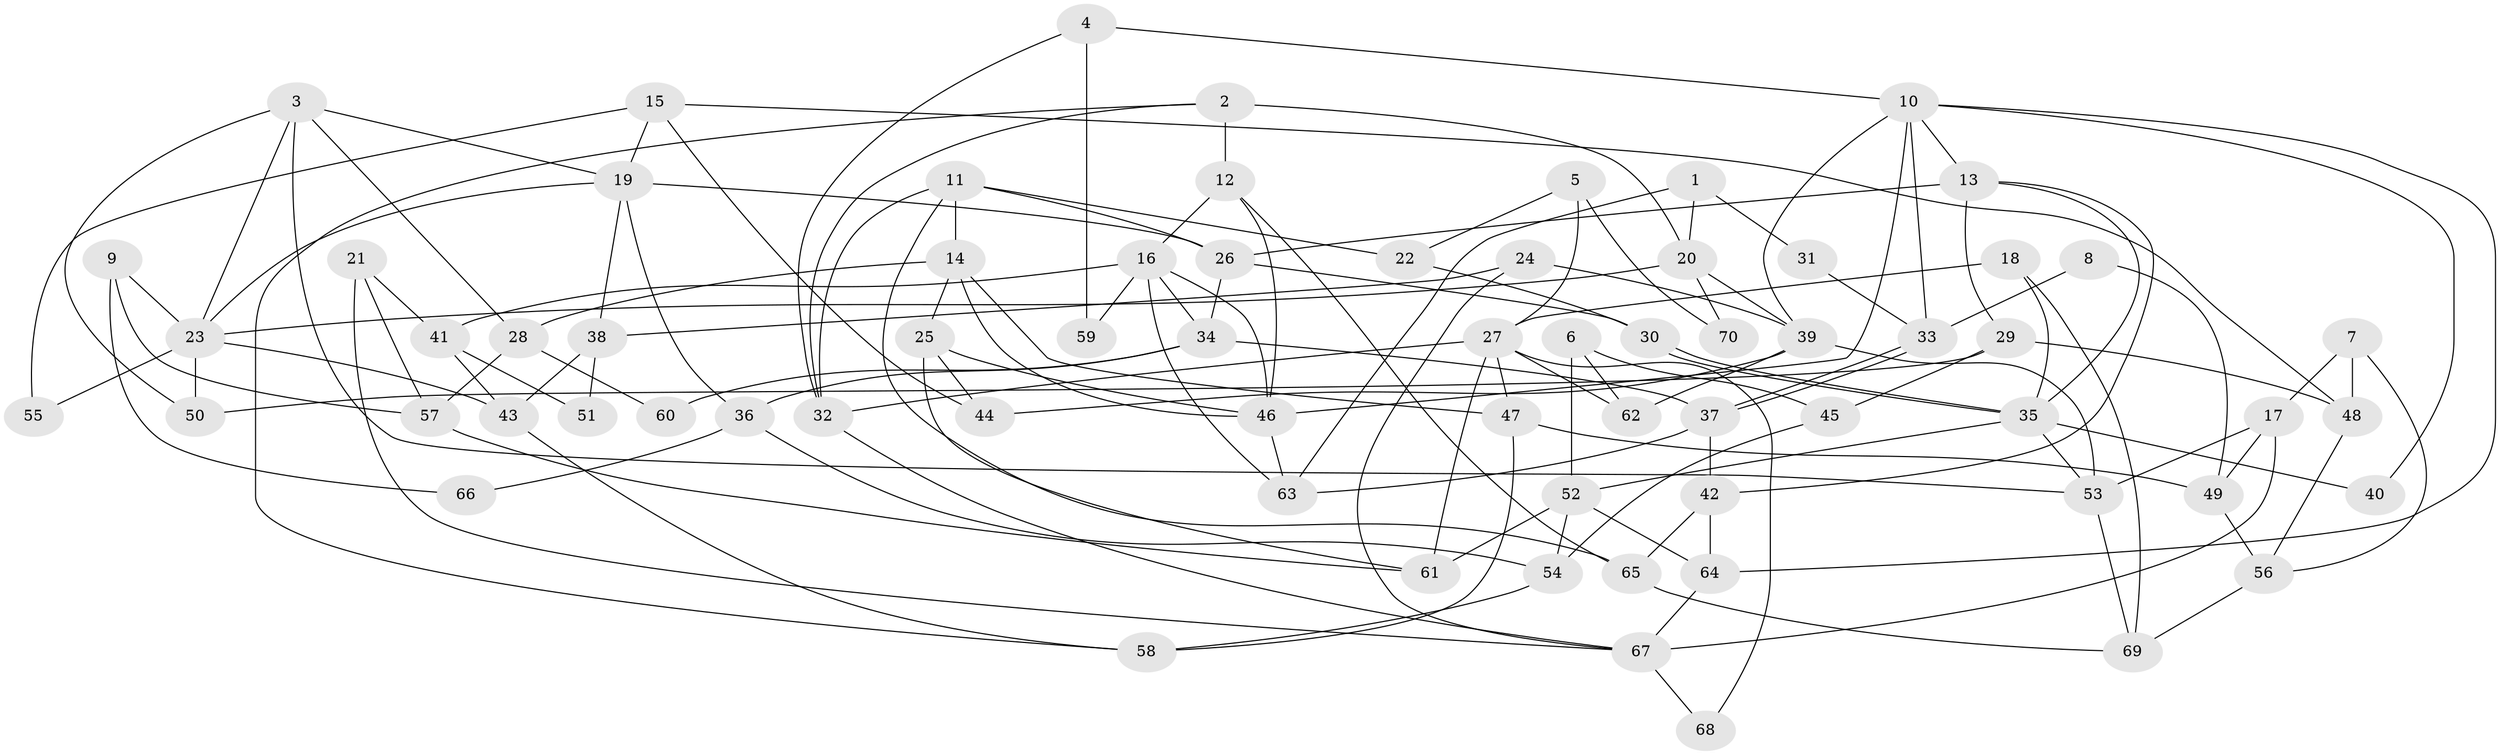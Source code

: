 // Generated by graph-tools (version 1.1) at 2025/02/03/09/25 03:02:02]
// undirected, 70 vertices, 140 edges
graph export_dot {
graph [start="1"]
  node [color=gray90,style=filled];
  1;
  2;
  3;
  4;
  5;
  6;
  7;
  8;
  9;
  10;
  11;
  12;
  13;
  14;
  15;
  16;
  17;
  18;
  19;
  20;
  21;
  22;
  23;
  24;
  25;
  26;
  27;
  28;
  29;
  30;
  31;
  32;
  33;
  34;
  35;
  36;
  37;
  38;
  39;
  40;
  41;
  42;
  43;
  44;
  45;
  46;
  47;
  48;
  49;
  50;
  51;
  52;
  53;
  54;
  55;
  56;
  57;
  58;
  59;
  60;
  61;
  62;
  63;
  64;
  65;
  66;
  67;
  68;
  69;
  70;
  1 -- 20;
  1 -- 63;
  1 -- 31;
  2 -- 12;
  2 -- 58;
  2 -- 20;
  2 -- 32;
  3 -- 19;
  3 -- 23;
  3 -- 28;
  3 -- 50;
  3 -- 53;
  4 -- 10;
  4 -- 32;
  4 -- 59;
  5 -- 22;
  5 -- 27;
  5 -- 70;
  6 -- 52;
  6 -- 45;
  6 -- 62;
  7 -- 48;
  7 -- 17;
  7 -- 56;
  8 -- 33;
  8 -- 49;
  9 -- 57;
  9 -- 23;
  9 -- 66;
  10 -- 46;
  10 -- 39;
  10 -- 13;
  10 -- 33;
  10 -- 40;
  10 -- 64;
  11 -- 32;
  11 -- 26;
  11 -- 14;
  11 -- 22;
  11 -- 65;
  12 -- 65;
  12 -- 16;
  12 -- 46;
  13 -- 35;
  13 -- 26;
  13 -- 29;
  13 -- 42;
  14 -- 25;
  14 -- 28;
  14 -- 46;
  14 -- 47;
  15 -- 48;
  15 -- 19;
  15 -- 44;
  15 -- 55;
  16 -- 63;
  16 -- 46;
  16 -- 34;
  16 -- 41;
  16 -- 59;
  17 -- 53;
  17 -- 67;
  17 -- 49;
  18 -- 69;
  18 -- 35;
  18 -- 27;
  19 -- 23;
  19 -- 26;
  19 -- 36;
  19 -- 38;
  20 -- 39;
  20 -- 23;
  20 -- 70;
  21 -- 41;
  21 -- 57;
  21 -- 67;
  22 -- 30;
  23 -- 43;
  23 -- 50;
  23 -- 55;
  24 -- 39;
  24 -- 67;
  24 -- 38;
  25 -- 44;
  25 -- 46;
  25 -- 61;
  26 -- 34;
  26 -- 30;
  27 -- 32;
  27 -- 47;
  27 -- 61;
  27 -- 62;
  27 -- 68;
  28 -- 57;
  28 -- 60;
  29 -- 50;
  29 -- 45;
  29 -- 48;
  30 -- 35;
  30 -- 35;
  31 -- 33;
  32 -- 67;
  33 -- 37;
  33 -- 37;
  34 -- 37;
  34 -- 36;
  34 -- 60;
  35 -- 52;
  35 -- 40;
  35 -- 53;
  36 -- 54;
  36 -- 66;
  37 -- 42;
  37 -- 63;
  38 -- 43;
  38 -- 51;
  39 -- 53;
  39 -- 62;
  39 -- 44;
  41 -- 43;
  41 -- 51;
  42 -- 65;
  42 -- 64;
  43 -- 58;
  45 -- 54;
  46 -- 63;
  47 -- 49;
  47 -- 58;
  48 -- 56;
  49 -- 56;
  52 -- 61;
  52 -- 64;
  52 -- 54;
  53 -- 69;
  54 -- 58;
  56 -- 69;
  57 -- 61;
  64 -- 67;
  65 -- 69;
  67 -- 68;
}
